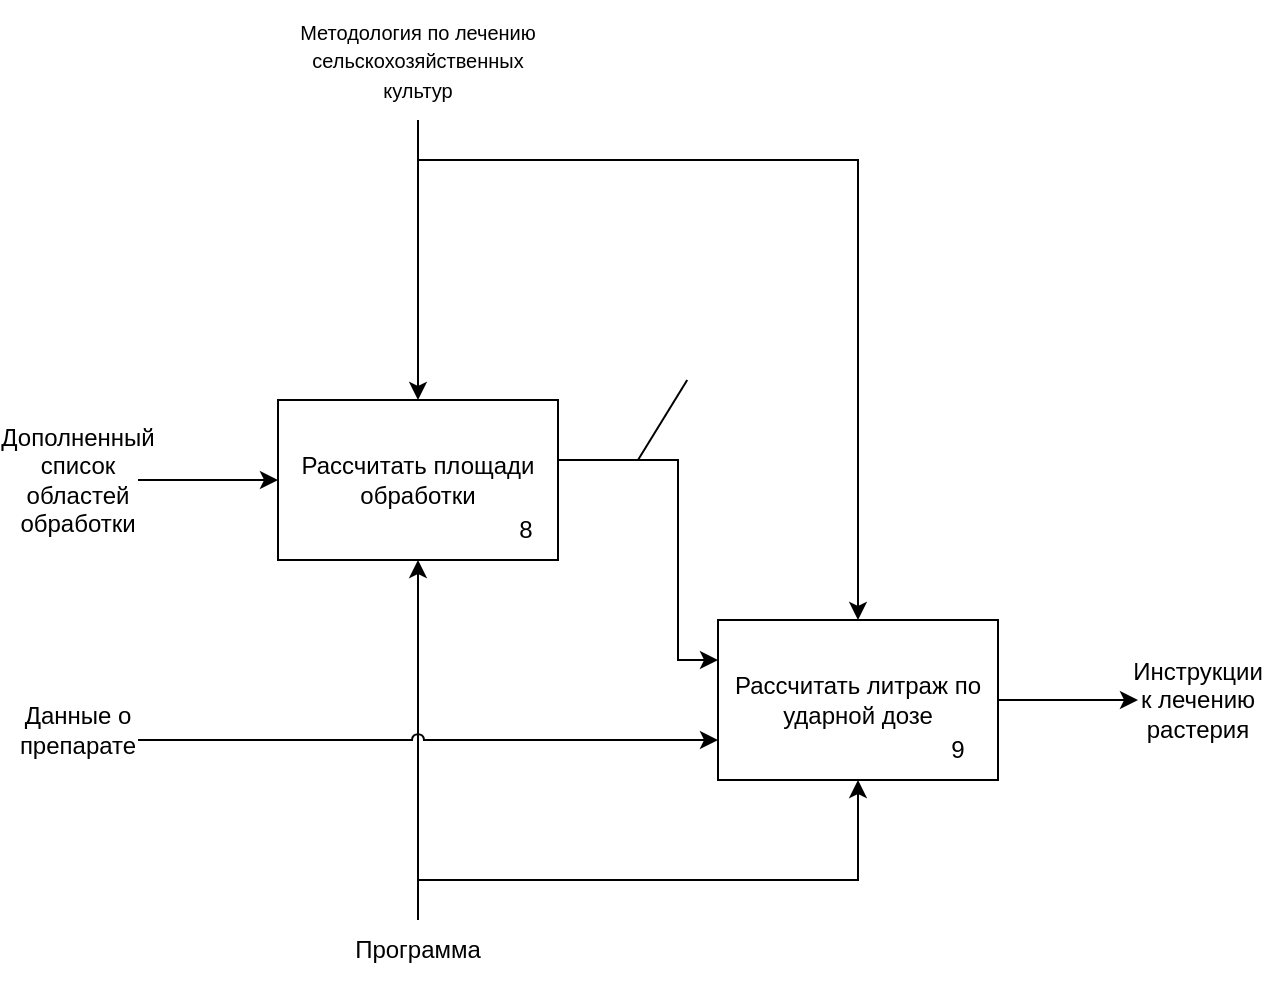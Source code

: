 <mxfile version="25.0.2">
  <diagram name="Page-1" id="p467yRFxkhyiNttDywTu">
    <mxGraphModel dx="1036" dy="750" grid="1" gridSize="10" guides="1" tooltips="1" connect="1" arrows="1" fold="1" page="1" pageScale="1" pageWidth="850" pageHeight="1100" math="0" shadow="0">
      <root>
        <mxCell id="0" />
        <mxCell id="1" parent="0" />
        <mxCell id="vzJ14QiML_fNVC9wTUTi-1" style="edgeStyle=orthogonalEdgeStyle;rounded=0;orthogonalLoop=1;jettySize=auto;html=1;" edge="1" parent="1" source="vzJ14QiML_fNVC9wTUTi-3" target="vzJ14QiML_fNVC9wTUTi-10">
          <mxGeometry relative="1" as="geometry">
            <Array as="points">
              <mxPoint x="370" y="360" />
              <mxPoint x="370" y="360" />
            </Array>
          </mxGeometry>
        </mxCell>
        <mxCell id="vzJ14QiML_fNVC9wTUTi-2" style="edgeStyle=orthogonalEdgeStyle;rounded=0;orthogonalLoop=1;jettySize=auto;html=1;" edge="1" parent="1" source="vzJ14QiML_fNVC9wTUTi-3" target="vzJ14QiML_fNVC9wTUTi-13">
          <mxGeometry relative="1" as="geometry">
            <Array as="points">
              <mxPoint x="370" y="280" />
              <mxPoint x="590" y="280" />
            </Array>
          </mxGeometry>
        </mxCell>
        <mxCell id="vzJ14QiML_fNVC9wTUTi-3" value="&lt;font style=&quot;font-size: 10px;&quot;&gt;Методология по лечению сельскохозяйственных культур&lt;/font&gt;" style="text;html=1;align=center;verticalAlign=middle;whiteSpace=wrap;rounded=0;" vertex="1" parent="1">
          <mxGeometry x="310" y="200" width="120" height="60" as="geometry" />
        </mxCell>
        <mxCell id="vzJ14QiML_fNVC9wTUTi-4" style="edgeStyle=orthogonalEdgeStyle;rounded=0;orthogonalLoop=1;jettySize=auto;html=1;" edge="1" parent="1" source="vzJ14QiML_fNVC9wTUTi-6" target="vzJ14QiML_fNVC9wTUTi-10">
          <mxGeometry relative="1" as="geometry">
            <Array as="points">
              <mxPoint x="370" y="560" />
              <mxPoint x="370" y="560" />
            </Array>
          </mxGeometry>
        </mxCell>
        <mxCell id="vzJ14QiML_fNVC9wTUTi-5" style="edgeStyle=orthogonalEdgeStyle;rounded=0;orthogonalLoop=1;jettySize=auto;html=1;" edge="1" parent="1" source="vzJ14QiML_fNVC9wTUTi-6" target="vzJ14QiML_fNVC9wTUTi-13">
          <mxGeometry relative="1" as="geometry">
            <Array as="points">
              <mxPoint x="370" y="640" />
              <mxPoint x="590" y="640" />
            </Array>
          </mxGeometry>
        </mxCell>
        <mxCell id="vzJ14QiML_fNVC9wTUTi-6" value="Программа" style="text;html=1;align=center;verticalAlign=middle;whiteSpace=wrap;rounded=0;" vertex="1" parent="1">
          <mxGeometry x="340" y="660" width="60" height="30" as="geometry" />
        </mxCell>
        <mxCell id="vzJ14QiML_fNVC9wTUTi-7" style="edgeStyle=orthogonalEdgeStyle;rounded=0;orthogonalLoop=1;jettySize=auto;html=1;jumpStyle=arc;" edge="1" parent="1" source="vzJ14QiML_fNVC9wTUTi-8" target="vzJ14QiML_fNVC9wTUTi-13">
          <mxGeometry relative="1" as="geometry">
            <Array as="points">
              <mxPoint x="470" y="570" />
              <mxPoint x="470" y="570" />
            </Array>
          </mxGeometry>
        </mxCell>
        <mxCell id="vzJ14QiML_fNVC9wTUTi-8" value="Данные о препарате" style="text;html=1;align=center;verticalAlign=middle;whiteSpace=wrap;rounded=0;" vertex="1" parent="1">
          <mxGeometry x="170" y="540" width="60" height="50" as="geometry" />
        </mxCell>
        <mxCell id="vzJ14QiML_fNVC9wTUTi-9" style="edgeStyle=orthogonalEdgeStyle;rounded=0;orthogonalLoop=1;jettySize=auto;html=1;" edge="1" parent="1" source="vzJ14QiML_fNVC9wTUTi-12" target="vzJ14QiML_fNVC9wTUTi-10">
          <mxGeometry relative="1" as="geometry">
            <mxPoint x="600" y="420" as="sourcePoint" />
            <Array as="points">
              <mxPoint x="250" y="440" />
              <mxPoint x="250" y="440" />
            </Array>
            <mxPoint x="250" y="440" as="targetPoint" />
          </mxGeometry>
        </mxCell>
        <mxCell id="vzJ14QiML_fNVC9wTUTi-10" value="Рассчитать площади обработки" style="rounded=0;whiteSpace=wrap;html=1;" vertex="1" parent="1">
          <mxGeometry x="300" y="400" width="140" height="80" as="geometry" />
        </mxCell>
        <mxCell id="vzJ14QiML_fNVC9wTUTi-11" value="8" style="text;html=1;align=center;verticalAlign=middle;whiteSpace=wrap;rounded=0;" vertex="1" parent="1">
          <mxGeometry x="394" y="450" width="60" height="30" as="geometry" />
        </mxCell>
        <mxCell id="vzJ14QiML_fNVC9wTUTi-12" value="Дополненный список областей обработки" style="text;html=1;align=center;verticalAlign=middle;whiteSpace=wrap;rounded=0;" vertex="1" parent="1">
          <mxGeometry x="170" y="415" width="60" height="50" as="geometry" />
        </mxCell>
        <mxCell id="vzJ14QiML_fNVC9wTUTi-13" value="Рассчитать литраж по ударной дозе" style="rounded=0;whiteSpace=wrap;html=1;" vertex="1" parent="1">
          <mxGeometry x="520" y="510" width="140" height="80" as="geometry" />
        </mxCell>
        <mxCell id="vzJ14QiML_fNVC9wTUTi-14" value="9" style="text;html=1;align=center;verticalAlign=middle;whiteSpace=wrap;rounded=0;" vertex="1" parent="1">
          <mxGeometry x="610" y="560" width="60" height="30" as="geometry" />
        </mxCell>
        <mxCell id="vzJ14QiML_fNVC9wTUTi-16" style="edgeStyle=orthogonalEdgeStyle;rounded=0;orthogonalLoop=1;jettySize=auto;html=1;" edge="1" parent="1" source="vzJ14QiML_fNVC9wTUTi-10" target="vzJ14QiML_fNVC9wTUTi-13">
          <mxGeometry relative="1" as="geometry">
            <mxPoint x="500" y="390" as="sourcePoint" />
            <Array as="points">
              <mxPoint x="500" y="430" />
              <mxPoint x="500" y="530" />
            </Array>
          </mxGeometry>
        </mxCell>
        <mxCell id="vzJ14QiML_fNVC9wTUTi-17" value="" style="endArrow=none;html=1;rounded=0;" edge="1" parent="1">
          <mxGeometry width="50" height="50" relative="1" as="geometry">
            <mxPoint x="480" y="430" as="sourcePoint" />
            <mxPoint x="504.615" y="390" as="targetPoint" />
          </mxGeometry>
        </mxCell>
        <mxCell id="vzJ14QiML_fNVC9wTUTi-18" style="edgeStyle=orthogonalEdgeStyle;rounded=0;orthogonalLoop=1;jettySize=auto;html=1;" edge="1" parent="1" source="vzJ14QiML_fNVC9wTUTi-13" target="vzJ14QiML_fNVC9wTUTi-19">
          <mxGeometry relative="1" as="geometry">
            <mxPoint x="880" y="640" as="sourcePoint" />
          </mxGeometry>
        </mxCell>
        <mxCell id="vzJ14QiML_fNVC9wTUTi-19" value="Инструкции к лечению растерия" style="text;html=1;align=center;verticalAlign=middle;whiteSpace=wrap;rounded=0;" vertex="1" parent="1">
          <mxGeometry x="730" y="525" width="60" height="50" as="geometry" />
        </mxCell>
      </root>
    </mxGraphModel>
  </diagram>
</mxfile>
